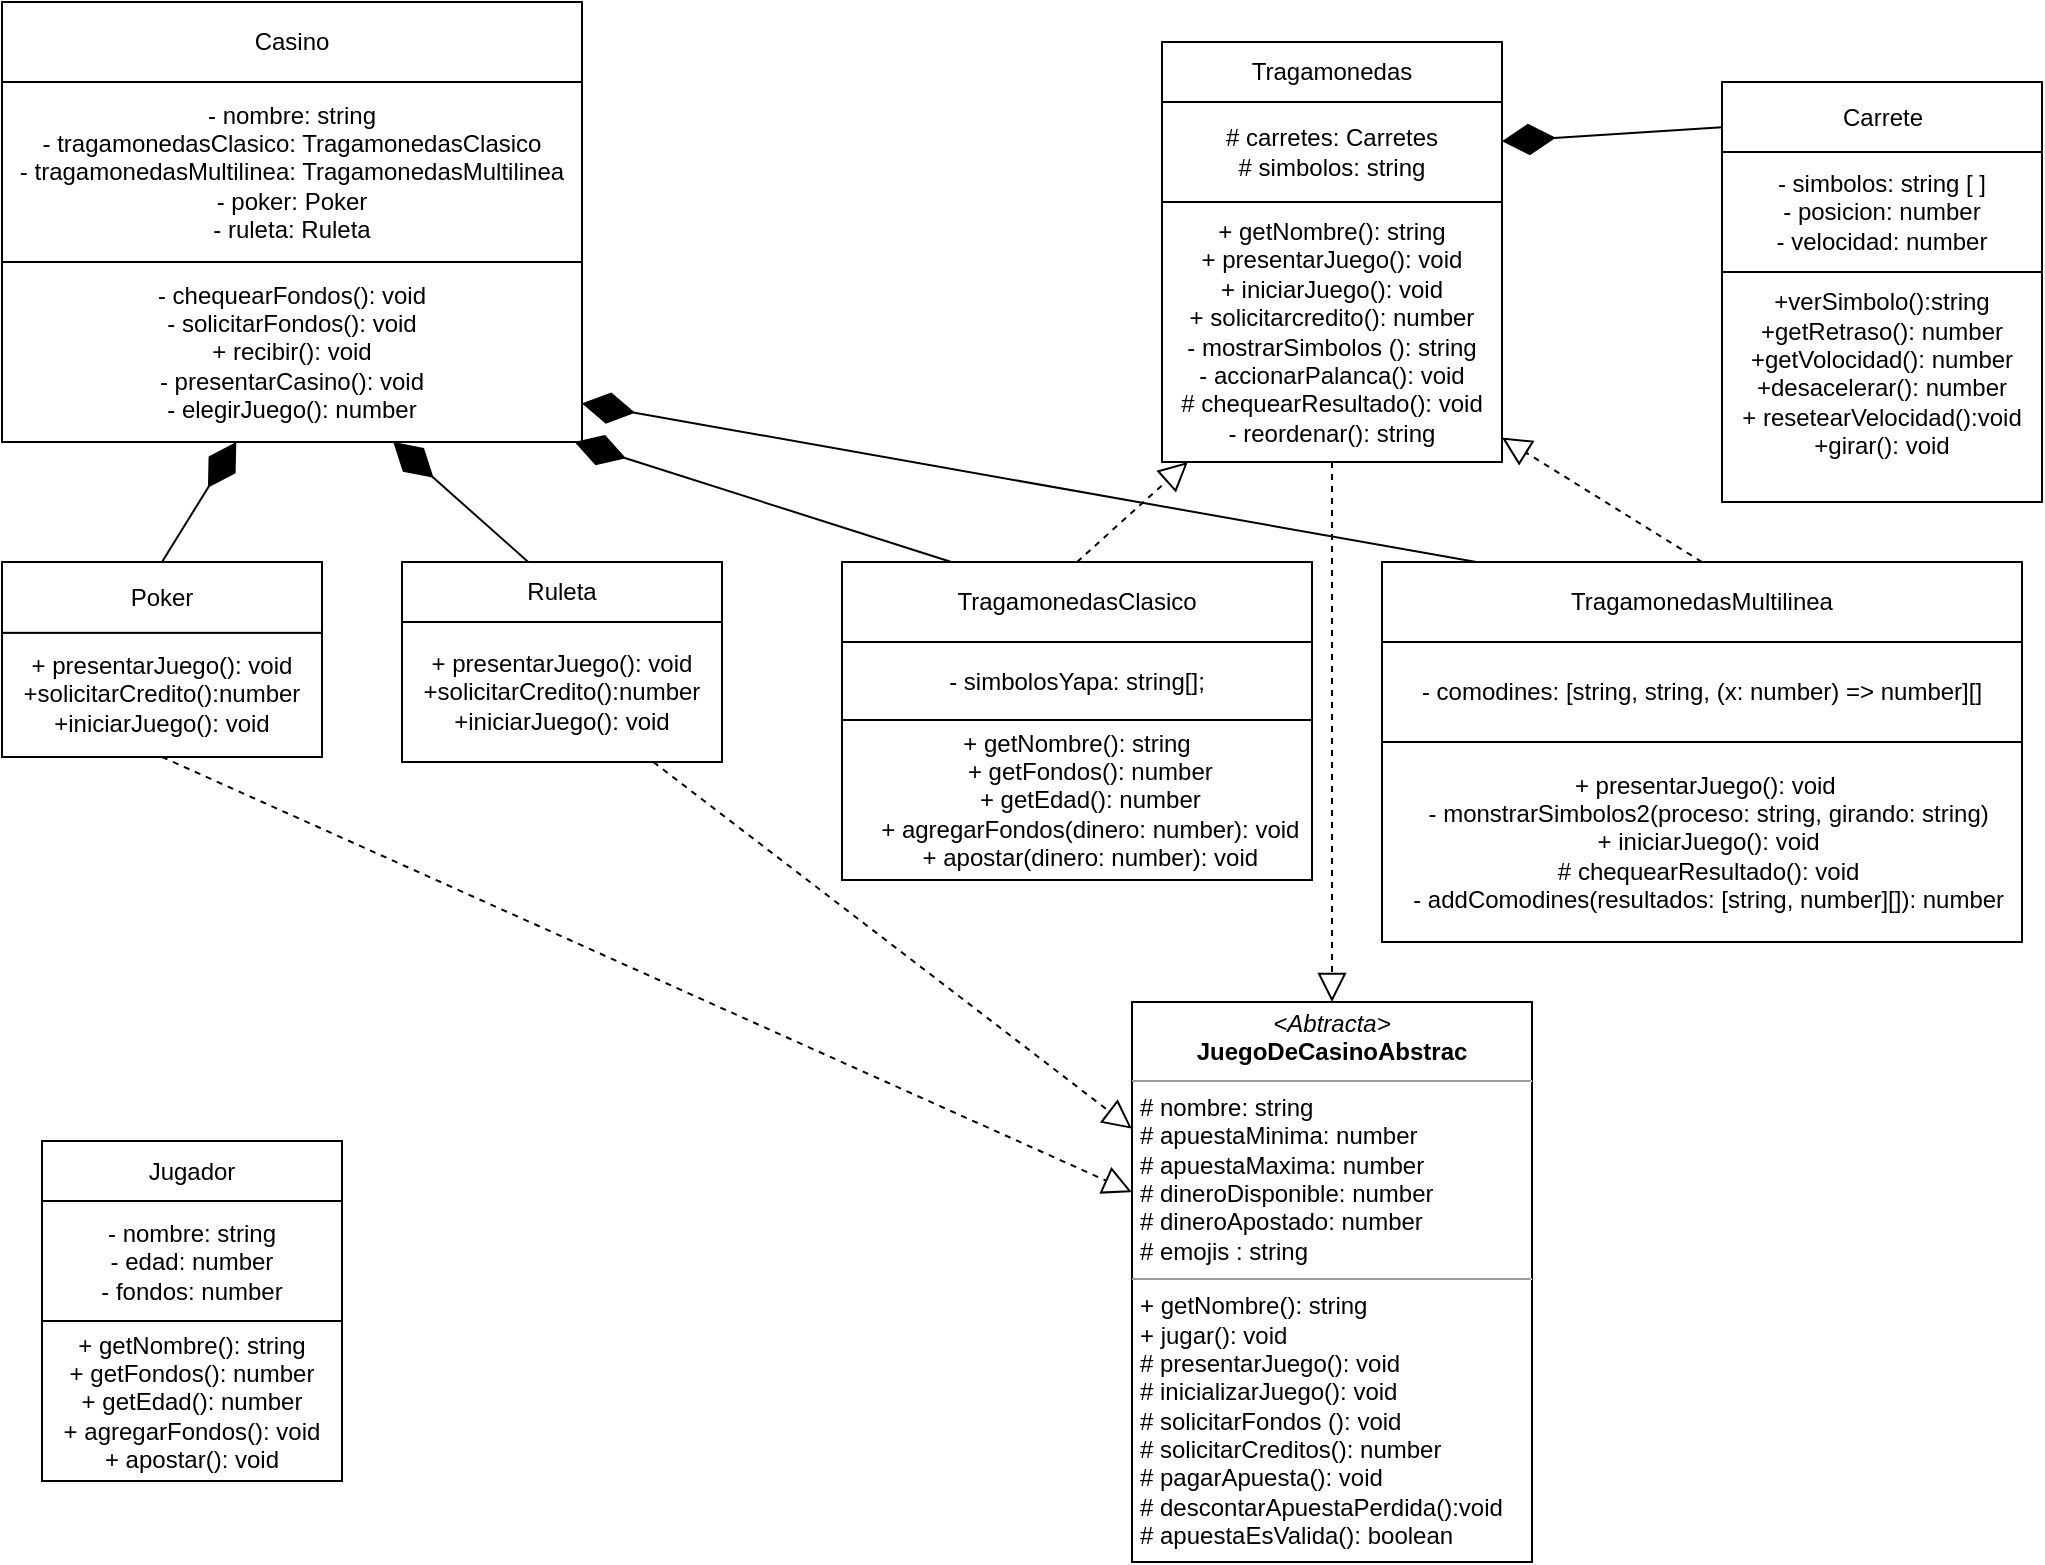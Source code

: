 <mxfile version="21.2.1" type="device">
  <diagram name="Page-1" id="6133507b-19e7-1e82-6fc7-422aa6c4b21f">
    <mxGraphModel dx="1477" dy="871" grid="1" gridSize="10" guides="1" tooltips="1" connect="1" arrows="1" fold="1" page="1" pageScale="1" pageWidth="1100" pageHeight="850" background="none" math="0" shadow="0">
      <root>
        <mxCell id="0" />
        <mxCell id="1" parent="0" />
        <object label="&lt;p style=&quot;margin:0px;margin-top:4px;text-align:center;&quot;&gt;&lt;i&gt;&amp;lt;Abtracta&amp;gt;&lt;/i&gt;&lt;br&gt;&lt;b&gt;JuegoDeCasinoAbstrac&lt;/b&gt;&lt;/p&gt;&lt;hr size=&quot;1&quot;&gt;&lt;p style=&quot;margin:0px;margin-left:4px;&quot;&gt;# nombre: string&lt;/p&gt;&lt;p style=&quot;margin:0px;margin-left:4px;&quot;&gt;# apuestaMinima: number&lt;br&gt;# apuestaMaxima: number&lt;/p&gt;&lt;p style=&quot;margin:0px;margin-left:4px;&quot;&gt;# dineroDisponible: number&lt;/p&gt;&lt;p style=&quot;margin:0px;margin-left:4px;&quot;&gt;# dineroApostado: number&lt;/p&gt;&lt;p style=&quot;margin:0px;margin-left:4px;&quot;&gt;# emojis : string&lt;/p&gt;&lt;hr size=&quot;1&quot;&gt;&lt;p style=&quot;margin:0px;margin-left:4px;&quot;&gt;+ getNombre(): string&lt;/p&gt;&lt;p style=&quot;margin:0px;margin-left:4px;&quot;&gt;+ jugar(): void&lt;/p&gt;&lt;p style=&quot;margin:0px;margin-left:4px;&quot;&gt;# presentarJuego(): void&lt;/p&gt;&lt;p style=&quot;margin:0px;margin-left:4px;&quot;&gt;# inicializarJuego(): void&lt;/p&gt;&lt;p style=&quot;margin:0px;margin-left:4px;&quot;&gt;# solicitarFondos (): void&lt;/p&gt;&lt;p style=&quot;margin:0px;margin-left:4px;&quot;&gt;# solicitarCreditos(): number&lt;/p&gt;&lt;p style=&quot;margin:0px;margin-left:4px;&quot;&gt;# pagarApuesta(): void&lt;/p&gt;&lt;p style=&quot;margin:0px;margin-left:4px;&quot;&gt;# descontarApuestaPerdida():void&lt;/p&gt;&lt;p style=&quot;margin:0px;margin-left:4px;&quot;&gt;# apuestaEsValida(): boolean&lt;/p&gt;" apuestaMinima="number" apuestaMaxima="number" dineroDisponible="number" dineroApostado="number" id="b94bc138ca980ef-1">
          <mxCell style="verticalAlign=top;align=left;overflow=fill;fontSize=12;fontFamily=Helvetica;html=1;rounded=0;shadow=0;comic=0;labelBackgroundColor=none;strokeWidth=1;movable=1;resizable=1;rotatable=1;deletable=1;editable=1;locked=0;connectable=1;" parent="1" vertex="1">
            <mxGeometry x="605" y="520" width="200" height="280" as="geometry" />
          </mxCell>
        </object>
        <mxCell id="11" value="" style="group" parent="1" vertex="1" connectable="0">
          <mxGeometry x="730" y="300" width="320" height="190" as="geometry" />
        </mxCell>
        <mxCell id="8" value="TragamonedasMultilinea" style="rounded=0;whiteSpace=wrap;html=1;" parent="11" vertex="1">
          <mxGeometry width="320" height="40" as="geometry" />
        </mxCell>
        <mxCell id="9" value="- comodines: [string, string, (x: number) =&gt; number][]" style="whiteSpace=wrap;html=1;" parent="11" vertex="1">
          <mxGeometry y="40" width="320" height="50" as="geometry" />
        </mxCell>
        <mxCell id="10" value="&lt;div&gt;&amp;nbsp;+ presentarJuego(): void&lt;/div&gt;&lt;div&gt;&amp;nbsp; - monstrarSimbolos2(proceso: string, girando: string)&lt;/div&gt;&lt;div&gt;&amp;nbsp; + iniciarJuego(): void&lt;/div&gt;&lt;div&gt;&amp;nbsp; # chequearResultado(): void&lt;/div&gt;&lt;div&gt;&amp;nbsp; - addComodines(resultados: [string, number][]): number&lt;/div&gt;" style="whiteSpace=wrap;html=1;" parent="11" vertex="1">
          <mxGeometry y="90" width="320" height="100" as="geometry" />
        </mxCell>
        <mxCell id="16" value="" style="group" parent="1" vertex="1" connectable="0">
          <mxGeometry x="240" y="300" width="160" height="100" as="geometry" />
        </mxCell>
        <mxCell id="19" value="" style="group" parent="16" vertex="1" connectable="0">
          <mxGeometry width="160" height="100" as="geometry" />
        </mxCell>
        <mxCell id="12" value="Ruleta" style="rounded=0;whiteSpace=wrap;html=1;" parent="19" vertex="1">
          <mxGeometry width="160" height="30" as="geometry" />
        </mxCell>
        <mxCell id="13" value="+ presentarJuego(): void&lt;br&gt;+solicitarCredito():number&lt;br&gt;+iniciarJuego(): void" style="whiteSpace=wrap;html=1;" parent="19" vertex="1">
          <mxGeometry y="30" width="160" height="70" as="geometry" />
        </mxCell>
        <mxCell id="18" value="" style="group" parent="1" vertex="1" connectable="0">
          <mxGeometry x="40" y="300" width="160" height="97.5" as="geometry" />
        </mxCell>
        <mxCell id="14" value="Poker" style="rounded=0;whiteSpace=wrap;html=1;" parent="18" vertex="1">
          <mxGeometry width="160" height="35.455" as="geometry" />
        </mxCell>
        <mxCell id="17" value="+ presentarJuego(): void&lt;br&gt;+solicitarCredito():number&lt;br&gt;+iniciarJuego(): void" style="whiteSpace=wrap;html=1;" parent="18" vertex="1">
          <mxGeometry y="35.455" width="160" height="62.045" as="geometry" />
        </mxCell>
        <mxCell id="20" value="" style="group" parent="1" vertex="1" connectable="0">
          <mxGeometry x="460" y="300" width="235" height="159" as="geometry" />
        </mxCell>
        <mxCell id="5" value="TragamonedasClasico" style="rounded=0;whiteSpace=wrap;html=1;" parent="20" vertex="1">
          <mxGeometry width="235" height="40" as="geometry" />
        </mxCell>
        <mxCell id="6" value="- simbolosYapa: string[];" style="whiteSpace=wrap;html=1;" parent="20" vertex="1">
          <mxGeometry y="40" width="235" height="39" as="geometry" />
        </mxCell>
        <mxCell id="7" value="&lt;div&gt;+ getNombre(): string&lt;/div&gt;&lt;div&gt;&amp;nbsp; &amp;nbsp; + getFondos(): number&lt;/div&gt;&lt;div&gt;&amp;nbsp; &amp;nbsp; + getEdad(): number&lt;/div&gt;&lt;div&gt;&amp;nbsp; &amp;nbsp; + agregarFondos(dinero: number): void&lt;/div&gt;&lt;div&gt;&amp;nbsp; &amp;nbsp; + apostar(dinero: number): void&lt;/div&gt;" style="rounded=0;whiteSpace=wrap;html=1;" parent="20" vertex="1">
          <mxGeometry y="79" width="235" height="80" as="geometry" />
        </mxCell>
        <mxCell id="22" value="" style="group" parent="1" vertex="1" connectable="0">
          <mxGeometry x="900" y="60" width="160" height="210" as="geometry" />
        </mxCell>
        <mxCell id="2" value="Carrete" style="html=1;" parent="22" vertex="1">
          <mxGeometry width="160" height="35" as="geometry" />
        </mxCell>
        <mxCell id="3" value="+verSimbolo():string&lt;br&gt;+getRetraso(): number&lt;br&gt;+getVolocidad(): number&lt;br&gt;+desacelerar(): number&lt;br&gt;+ resetearVelocidad():void&lt;br&gt;+girar(): void&lt;br&gt;&lt;br&gt;&lt;div style=&quot;text-align: justify;&quot;&gt;&lt;/div&gt;" style="rounded=0;whiteSpace=wrap;html=1;" parent="22" vertex="1">
          <mxGeometry y="95" width="160" height="115" as="geometry" />
        </mxCell>
        <mxCell id="21" value="- simbolos: string [ ]&lt;br&gt;- posicion: number&lt;br&gt;- velocidad: number" style="rounded=0;whiteSpace=wrap;html=1;" parent="22" vertex="1">
          <mxGeometry y="35" width="160" height="60" as="geometry" />
        </mxCell>
        <mxCell id="27" value="" style="group" parent="1" vertex="1" connectable="0">
          <mxGeometry x="40" y="20" width="290" height="220" as="geometry" />
        </mxCell>
        <mxCell id="23" value="Casino" style="rounded=0;whiteSpace=wrap;html=1;" parent="27" vertex="1">
          <mxGeometry width="290" height="40" as="geometry" />
        </mxCell>
        <mxCell id="24" value="&lt;span style=&quot;text-align: left;&quot;&gt;- nombre: string&lt;/span&gt;&lt;br style=&quot;text-align: left;&quot;&gt;&lt;span style=&quot;text-align: left;&quot;&gt;- tragamonedasClasico: TragamonedasClasico&lt;/span&gt;&lt;br style=&quot;text-align: left;&quot;&gt;&lt;span style=&quot;text-align: left;&quot;&gt;- tragamonedasMultilinea: TragamonedasMultilinea&lt;/span&gt;&lt;br style=&quot;text-align: left;&quot;&gt;&lt;span style=&quot;text-align: left;&quot;&gt;- poker: Poker&lt;/span&gt;&lt;br style=&quot;text-align: left;&quot;&gt;&lt;span style=&quot;text-align: left;&quot;&gt;- ruleta: Ruleta&lt;/span&gt;" style="whiteSpace=wrap;html=1;" parent="27" vertex="1">
          <mxGeometry y="40" width="290" height="90" as="geometry" />
        </mxCell>
        <mxCell id="25" value="&lt;span style=&quot;text-align: left;&quot;&gt;- chequearFondos(): void&lt;/span&gt;&lt;br style=&quot;text-align: left;&quot;&gt;&lt;span style=&quot;text-align: left;&quot;&gt;- solicitarFondos(): void&lt;/span&gt;&lt;br style=&quot;text-align: left;&quot;&gt;&lt;span style=&quot;text-align: left;&quot;&gt;+ recibir(): void&lt;/span&gt;&lt;br style=&quot;text-align: left;&quot;&gt;&lt;span style=&quot;text-align: left;&quot;&gt;- presentarCasino(): void&lt;/span&gt;&lt;br style=&quot;text-align: left;&quot;&gt;&lt;span style=&quot;text-align: left;&quot;&gt;- elegirJuego(): number&lt;/span&gt;" style="whiteSpace=wrap;html=1;" parent="27" vertex="1">
          <mxGeometry y="130" width="290" height="90" as="geometry" />
        </mxCell>
        <mxCell id="31" value="" style="group" parent="1" vertex="1" connectable="0">
          <mxGeometry x="620" y="40" width="170" height="210" as="geometry" />
        </mxCell>
        <mxCell id="28" value="Tragamonedas" style="rounded=0;whiteSpace=wrap;html=1;" parent="31" vertex="1">
          <mxGeometry width="170" height="30" as="geometry" />
        </mxCell>
        <mxCell id="29" value="&lt;span style=&quot;text-align: left;&quot;&gt;# carretes: Carretes&lt;/span&gt;&lt;br style=&quot;text-align: left;&quot;&gt;&lt;span style=&quot;text-align: left;&quot;&gt;# simbolos: string&lt;/span&gt;" style="whiteSpace=wrap;html=1;" parent="31" vertex="1">
          <mxGeometry y="30" width="170" height="50" as="geometry" />
        </mxCell>
        <mxCell id="30" value="&lt;span style=&quot;text-align: left;&quot;&gt;+ getNombre(): string&lt;/span&gt;&lt;br style=&quot;text-align: left;&quot;&gt;&lt;span style=&quot;text-align: left;&quot;&gt;+ presentarJuego(): void&lt;/span&gt;&lt;br style=&quot;text-align: left;&quot;&gt;&lt;span style=&quot;text-align: left;&quot;&gt;+ iniciarJuego(): void&lt;/span&gt;&lt;br style=&quot;text-align: left;&quot;&gt;&lt;span style=&quot;text-align: left;&quot;&gt;+ solicitarcredito(): number&lt;/span&gt;&lt;br style=&quot;text-align: left;&quot;&gt;&lt;span style=&quot;text-align: left;&quot;&gt;- mostrarSimbolos (): string&lt;/span&gt;&lt;br style=&quot;text-align: left;&quot;&gt;&lt;span style=&quot;text-align: left;&quot;&gt;- accionarPalanca(): void&lt;/span&gt;&lt;br style=&quot;text-align: left;&quot;&gt;&lt;span style=&quot;text-align: left;&quot;&gt;# chequearResultado(): void&lt;/span&gt;&lt;br style=&quot;text-align: left;&quot;&gt;&lt;span style=&quot;text-align: left;&quot;&gt;- reordenar(): string&lt;/span&gt;" style="whiteSpace=wrap;html=1;" parent="31" vertex="1">
          <mxGeometry y="80" width="170" height="130" as="geometry" />
        </mxCell>
        <mxCell id="35" value="" style="group" parent="1" vertex="1" connectable="0">
          <mxGeometry x="60" y="589.5" width="150" height="170" as="geometry" />
        </mxCell>
        <mxCell id="32" value="Jugador" style="rounded=0;whiteSpace=wrap;html=1;" parent="35" vertex="1">
          <mxGeometry width="150" height="30" as="geometry" />
        </mxCell>
        <mxCell id="33" value="- nombre: string&lt;br&gt;- edad: number&lt;br&gt;- fondos: number" style="whiteSpace=wrap;html=1;" parent="35" vertex="1">
          <mxGeometry y="30" width="150" height="60" as="geometry" />
        </mxCell>
        <mxCell id="34" value="+ getNombre(): string&lt;br&gt;+ getFondos(): number&lt;br&gt;+ getEdad(): number&lt;br&gt;+ agregarFondos(): void&lt;br&gt;+ apostar(): void" style="whiteSpace=wrap;html=1;" parent="35" vertex="1">
          <mxGeometry y="90" width="150" height="80" as="geometry" />
        </mxCell>
        <mxCell id="37" value="" style="endArrow=block;dashed=1;endFill=0;endSize=12;html=1;exitX=0.5;exitY=0;exitDx=0;exitDy=0;" parent="1" edge="1" target="30" source="8">
          <mxGeometry width="160" relative="1" as="geometry">
            <mxPoint x="469.5" y="620" as="sourcePoint" />
            <mxPoint x="520" y="540" as="targetPoint" />
            <Array as="points" />
          </mxGeometry>
        </mxCell>
        <mxCell id="38" value="" style="endArrow=block;dashed=1;endFill=0;endSize=12;html=1;exitX=0.5;exitY=0;exitDx=0;exitDy=0;" parent="1" edge="1" target="30" source="5">
          <mxGeometry width="160" relative="1" as="geometry">
            <mxPoint x="149.5" y="635.5" as="sourcePoint" />
            <mxPoint x="240" y="510" as="targetPoint" />
            <Array as="points" />
          </mxGeometry>
        </mxCell>
        <mxCell id="39" value="" style="endArrow=diamondThin;endFill=1;endSize=24;html=1;" parent="1" edge="1" target="29" source="2">
          <mxGeometry width="160" relative="1" as="geometry">
            <mxPoint x="200" y="260" as="sourcePoint" />
            <mxPoint x="300" y="330" as="targetPoint" />
            <Array as="points" />
          </mxGeometry>
        </mxCell>
        <mxCell id="41" value="" style="endArrow=block;dashed=1;endFill=0;endSize=12;html=1;" parent="1" edge="1" target="b94bc138ca980ef-1" source="30">
          <mxGeometry width="160" relative="1" as="geometry">
            <mxPoint x="859.5" y="411.5" as="sourcePoint" />
            <mxPoint x="860" y="320" as="targetPoint" />
            <Array as="points" />
          </mxGeometry>
        </mxCell>
        <mxCell id="45" value="" style="endArrow=diamondThin;endFill=1;endSize=24;html=1;exitX=0.5;exitY=0;exitDx=0;exitDy=0;" parent="1" edge="1" target="25" source="14">
          <mxGeometry width="160" relative="1" as="geometry">
            <mxPoint x="740" y="712.5" as="sourcePoint" />
            <mxPoint x="740" y="650" as="targetPoint" />
          </mxGeometry>
        </mxCell>
        <mxCell id="46" value="" style="endArrow=diamondThin;endFill=1;endSize=24;html=1;" parent="1" edge="1" target="25" source="12">
          <mxGeometry width="160" relative="1" as="geometry">
            <mxPoint x="960" y="711.25" as="sourcePoint" />
            <mxPoint x="960" y="648.75" as="targetPoint" />
          </mxGeometry>
        </mxCell>
        <mxCell id="47" value="" style="endArrow=diamondThin;endFill=1;endSize=24;html=1;" parent="1" edge="1" target="25" source="5">
          <mxGeometry width="160" relative="1" as="geometry">
            <mxPoint x="420" y="444.5" as="sourcePoint" />
            <mxPoint x="700" y="445" as="targetPoint" />
          </mxGeometry>
        </mxCell>
        <mxCell id="-8ZN7k2oq9kdG_u1vnV1-51" value="" style="endArrow=diamondThin;endFill=1;endSize=24;html=1;" edge="1" parent="1" source="8" target="25">
          <mxGeometry width="160" relative="1" as="geometry">
            <mxPoint x="525" y="310" as="sourcePoint" />
            <mxPoint x="330" y="140" as="targetPoint" />
          </mxGeometry>
        </mxCell>
        <mxCell id="-8ZN7k2oq9kdG_u1vnV1-52" value="" style="endArrow=block;dashed=1;endFill=0;endSize=12;html=1;" edge="1" parent="1" source="13" target="b94bc138ca980ef-1">
          <mxGeometry width="160" relative="1" as="geometry">
            <mxPoint x="839" y="123.75" as="sourcePoint" />
            <mxPoint x="400" y="574" as="targetPoint" />
            <Array as="points" />
          </mxGeometry>
        </mxCell>
        <mxCell id="-8ZN7k2oq9kdG_u1vnV1-54" value="" style="endArrow=block;dashed=1;endFill=0;endSize=12;html=1;exitX=0.5;exitY=1;exitDx=0;exitDy=0;" edge="1" parent="1" source="17" target="b94bc138ca980ef-1">
          <mxGeometry width="160" relative="1" as="geometry">
            <mxPoint x="343" y="410" as="sourcePoint" />
            <mxPoint x="410" y="583.75" as="targetPoint" />
            <Array as="points" />
          </mxGeometry>
        </mxCell>
      </root>
    </mxGraphModel>
  </diagram>
</mxfile>
